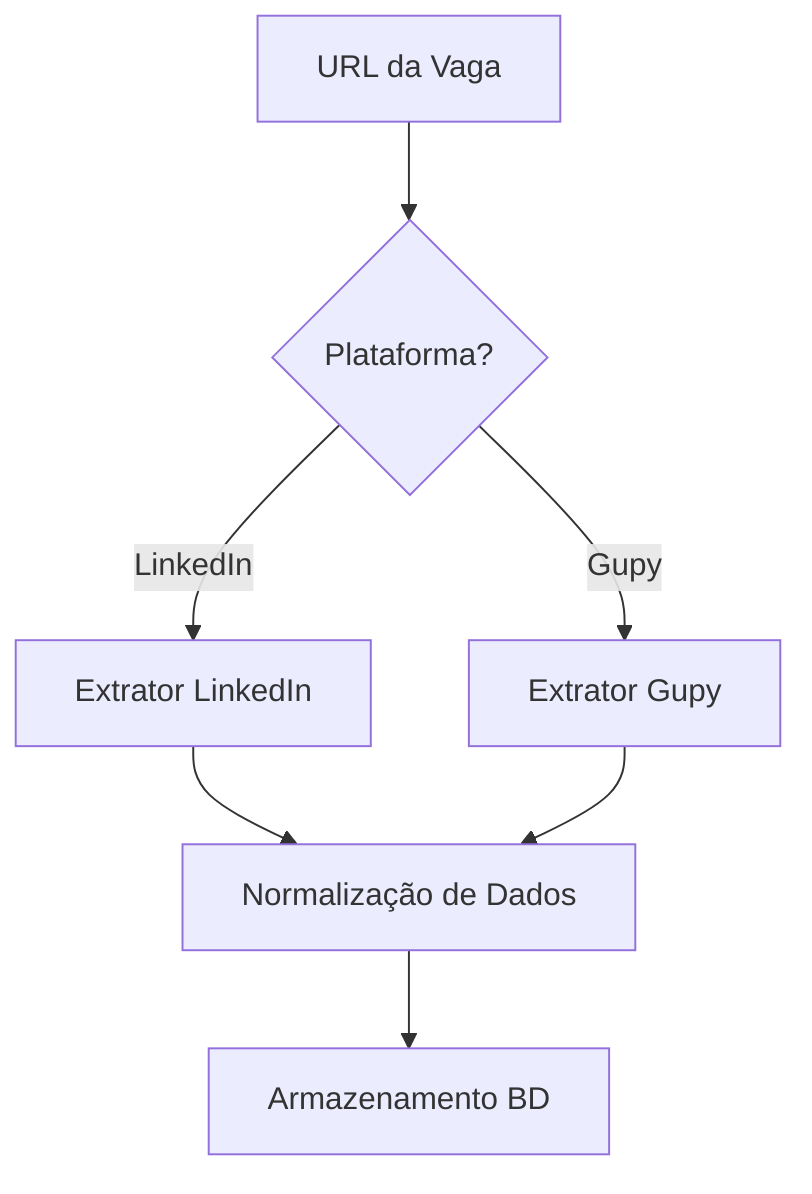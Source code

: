 graph TD
A[URL da Vaga] --> B{Plataforma?}
B -->|LinkedIn| C[Extrator LinkedIn]
B -->|Gupy| D[Extrator Gupy]
C --> E[Normalização de Dados]
D --> E
E --> F[Armazenamento BD]